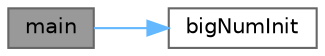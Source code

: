 digraph "main"
{
 // LATEX_PDF_SIZE
  bgcolor="transparent";
  edge [fontname=Helvetica,fontsize=10,labelfontname=Helvetica,labelfontsize=10];
  node [fontname=Helvetica,fontsize=10,shape=box,height=0.2,width=0.4];
  rankdir="LR";
  Node1 [label="main",height=0.2,width=0.4,color="gray40", fillcolor="grey60", style="filled", fontcolor="black",tooltip=" "];
  Node1 -> Node2 [color="steelblue1",style="solid"];
  Node2 [label="bigNumInit",height=0.2,width=0.4,color="grey40", fillcolor="white", style="filled",URL="$bignum_8h_a0d2d2ad08be5ca2f623ae54c1590aac5.html#a0d2d2ad08be5ca2f623ae54c1590aac5",tooltip="Multiplies two numbers."];
}
